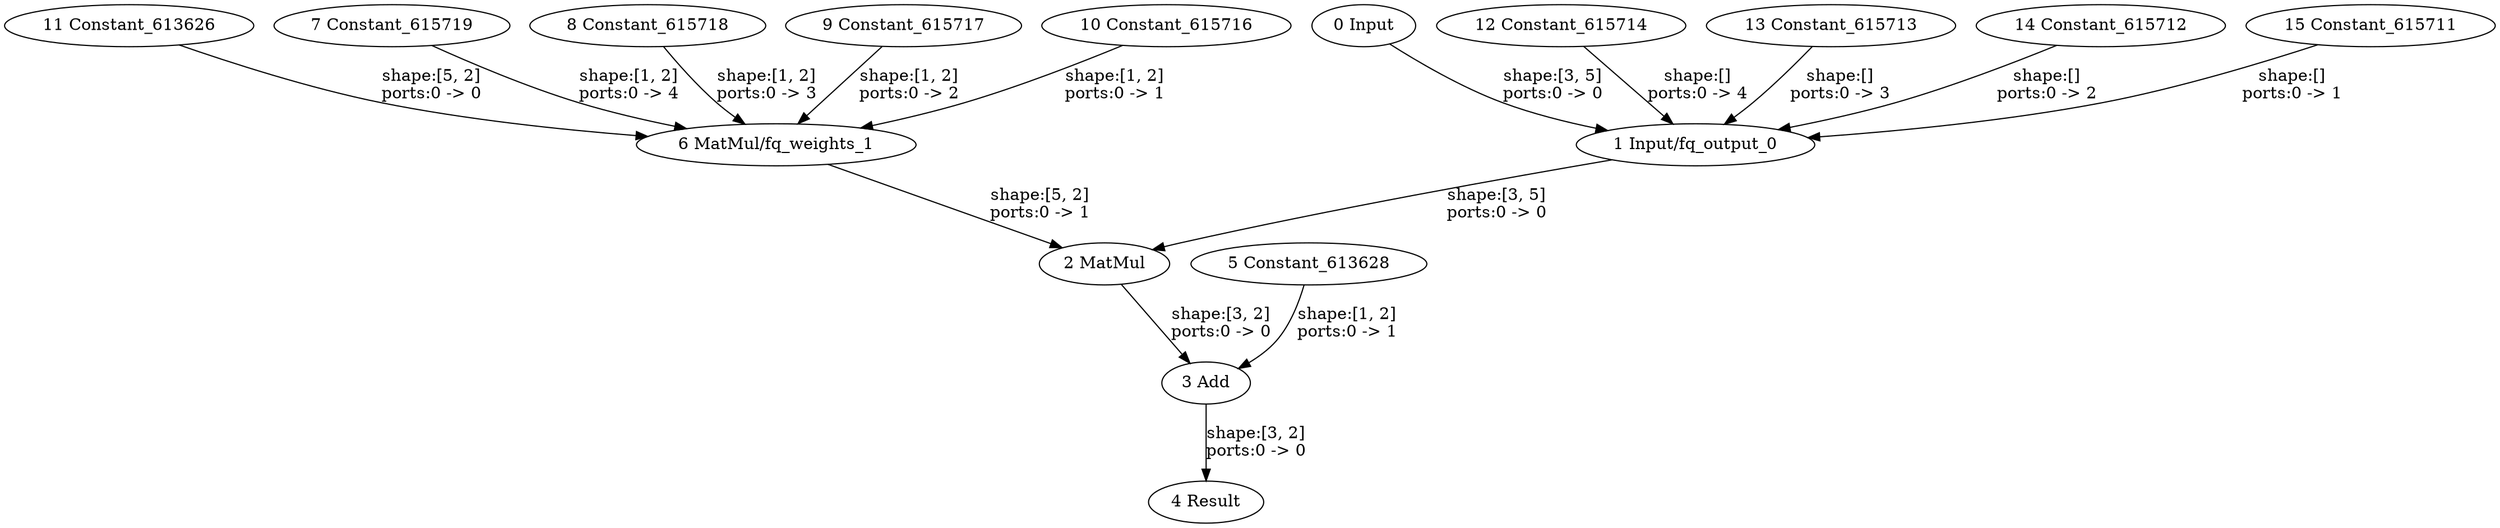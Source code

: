 strict digraph  {
"0 Input" [id=0, type=Parameter];
"1 Input/fq_output_0" [id=1, type=FakeQuantize];
"2 MatMul" [id=2, type=MatMul];
"3 Add" [id=3, type=Add];
"4 Result" [id=4, type=Result];
"5 Constant_613628" [id=5, type=Constant];
"6 MatMul/fq_weights_1" [id=6, type=FakeQuantize];
"7 Constant_615719" [id=7, type=Constant];
"8 Constant_615718" [id=8, type=Constant];
"9 Constant_615717" [id=9, type=Constant];
"10 Constant_615716" [id=10, type=Constant];
"11 Constant_613626" [id=11, type=Constant];
"12 Constant_615714" [id=12, type=Constant];
"13 Constant_615713" [id=13, type=Constant];
"14 Constant_615712" [id=14, type=Constant];
"15 Constant_615711" [id=15, type=Constant];
"0 Input" -> "1 Input/fq_output_0"  [label="shape:[3, 5]\nports:0 -> 0", style=solid];
"1 Input/fq_output_0" -> "2 MatMul"  [label="shape:[3, 5]\nports:0 -> 0", style=solid];
"2 MatMul" -> "3 Add"  [label="shape:[3, 2]\nports:0 -> 0", style=solid];
"3 Add" -> "4 Result"  [label="shape:[3, 2]\nports:0 -> 0", style=solid];
"5 Constant_613628" -> "3 Add"  [label="shape:[1, 2]\nports:0 -> 1", style=solid];
"6 MatMul/fq_weights_1" -> "2 MatMul"  [label="shape:[5, 2]\nports:0 -> 1", style=solid];
"7 Constant_615719" -> "6 MatMul/fq_weights_1"  [label="shape:[1, 2]\nports:0 -> 4", style=solid];
"8 Constant_615718" -> "6 MatMul/fq_weights_1"  [label="shape:[1, 2]\nports:0 -> 3", style=solid];
"9 Constant_615717" -> "6 MatMul/fq_weights_1"  [label="shape:[1, 2]\nports:0 -> 2", style=solid];
"10 Constant_615716" -> "6 MatMul/fq_weights_1"  [label="shape:[1, 2]\nports:0 -> 1", style=solid];
"11 Constant_613626" -> "6 MatMul/fq_weights_1"  [label="shape:[5, 2]\nports:0 -> 0", style=solid];
"12 Constant_615714" -> "1 Input/fq_output_0"  [label="shape:[]\nports:0 -> 4", style=solid];
"13 Constant_615713" -> "1 Input/fq_output_0"  [label="shape:[]\nports:0 -> 3", style=solid];
"14 Constant_615712" -> "1 Input/fq_output_0"  [label="shape:[]\nports:0 -> 2", style=solid];
"15 Constant_615711" -> "1 Input/fq_output_0"  [label="shape:[]\nports:0 -> 1", style=solid];
}
